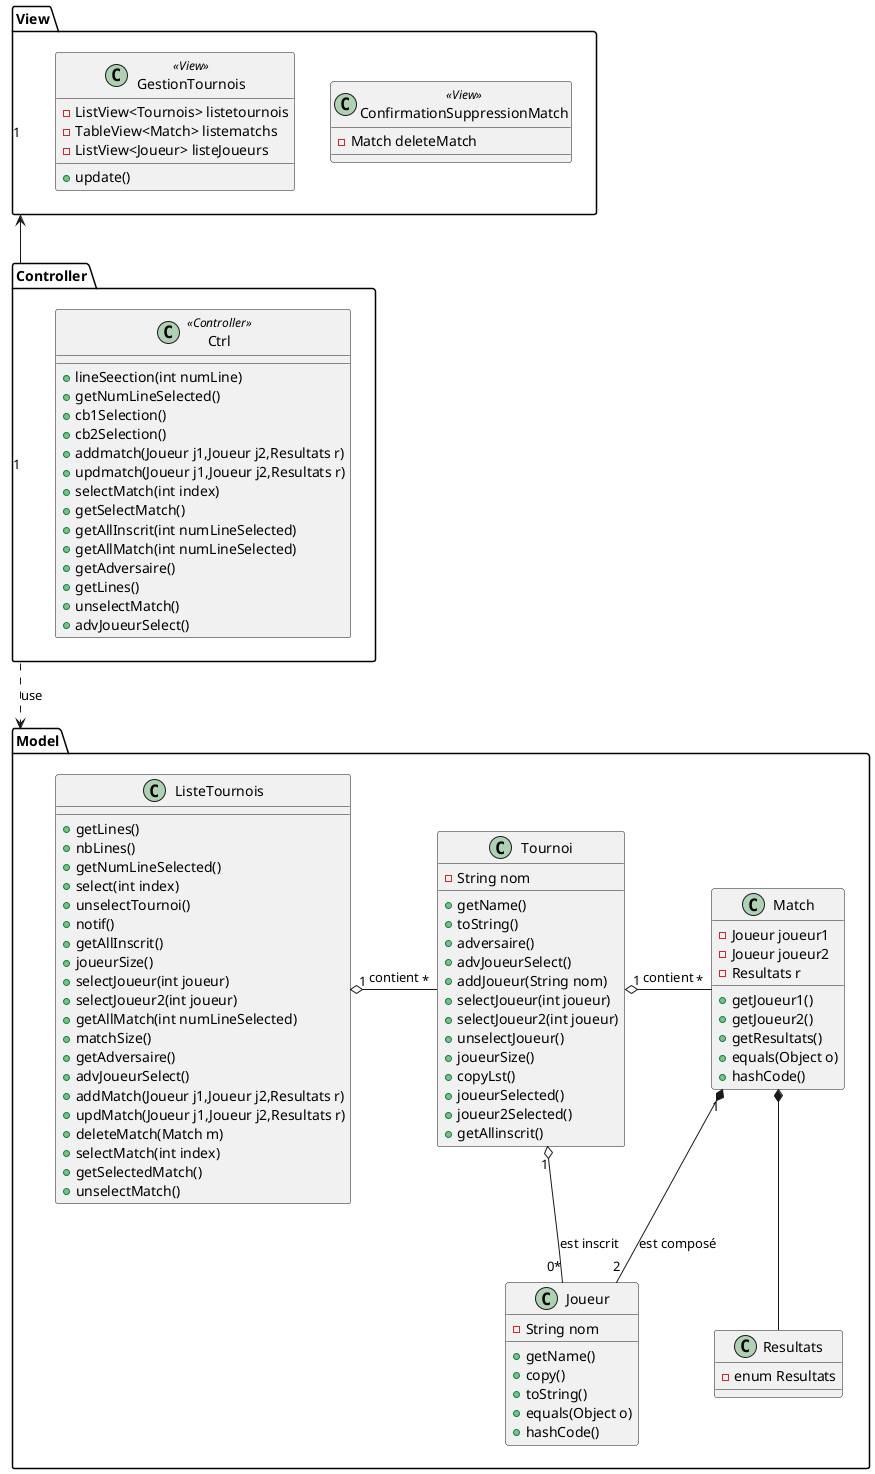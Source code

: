 @startuml CDL

skinparam shadowing false

package Model{
    class Tournoi{
        - String nom
        +getName()
        +toString()
        +adversaire()
        +advJoueurSelect()
        +addJoueur(String nom)
        +selectJoueur(int joueur)
        +selectJoueur2(int joueur)
        +unselectJoueur()
        +joueurSize()
        +copyLst()
        +joueurSelected()
        +joueur2Selected()
        +getAllinscrit()
    }
    class Match{
        -Joueur joueur1
        -Joueur joueur2
        -Resultats r
        +getJoueur1()
        +getJoueur2()
        +getResultats()
        +equals(Object o)
        +hashCode()
    }

    class Joueur{
        -String nom
        +getName()
        +copy()
        +toString()
        +equals(Object o)
        +hashCode()
    }
    class Resultats{
        -enum Resultats
    }
    class ListeTournois{
        +getLines()
        +nbLines()
        +getNumLineSelected()
        +select(int index)
        +unselectTournoi()
        +notif()
        +getAllInscrit()
        +joueurSize()
        +selectJoueur(int joueur)
        +selectJoueur2(int joueur)
        +getAllMatch(int numLineSelected)
        +matchSize()
        +getAdversaire()
        +advJoueurSelect()
        +addMatch(Joueur j1,Joueur j2,Resultats r)
        +updMatch(Joueur j1,Joueur j2,Resultats r)
        +deleteMatch(Match m)
        +selectMatch(int index)
        +getSelectedMatch()
        +unselectMatch()



    }
}
package Controller{
    class Ctrl<<Controller>>{
        +lineSeection(int numLine)
        +getNumLineSelected()
        +cb1Selection()
        +cb2Selection()
        +addmatch(Joueur j1,Joueur j2,Resultats r)
        +updmatch(Joueur j1,Joueur j2,Resultats r)
        +selectMatch(int index)
        +getSelectMatch()
        +getAllInscrit(int numLineSelected)
        +getAllMatch(int numLineSelected)
        +getAdversaire()
        +getLines()
        +unselectMatch()
        +advJoueurSelect()


    }
}
package View {
    class ConfirmationSuppressionMatch<<View>>{
        -Match deleteMatch
    }
     class GestionTournois<<View>>{
        -ListView<Tournois> listetournois
        -TableView<Match> listematchs
        -ListView<Joueur> listeJoueurs
        +update()

    }
}
ListeTournois "1" o-r- "*" Tournoi : contient
Tournoi "1" o-r- "*" Match : contient
Tournoi "1" o-- "0*" Joueur : est inscrit
Match "1" *-- "2" Joueur :est composé
Match *-- Resultats
Controller ..> Model : use
View"1" <--"1" Controller
@enduml